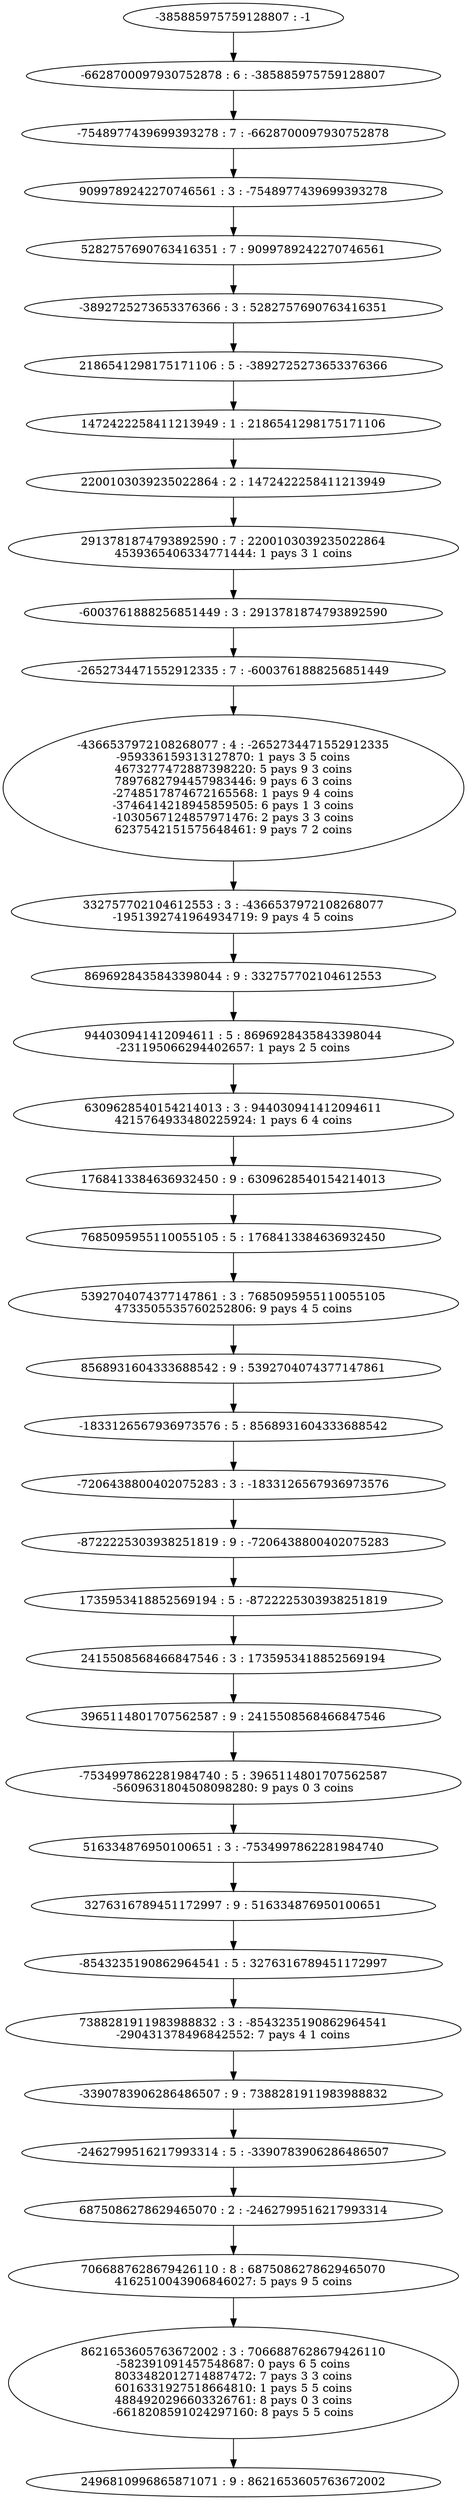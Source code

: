 digraph "plots_10_0.9_0.4_1000000.0_6000.0_2880000.0/tree_2.dot" {
	0 [label="-385885975759128807 : -1"]
	1 [label="-6628700097930752878 : 6 : -385885975759128807
"]
	2 [label="-7548977439699393278 : 7 : -6628700097930752878
"]
	3 [label="9099789242270746561 : 3 : -7548977439699393278
"]
	4 [label="5282757690763416351 : 7 : 9099789242270746561
"]
	5 [label="-3892725273653376366 : 3 : 5282757690763416351
"]
	6 [label="2186541298175171106 : 5 : -3892725273653376366
"]
	7 [label="1472422258411213949 : 1 : 2186541298175171106
"]
	8 [label="2200103039235022864 : 2 : 1472422258411213949
"]
	9 [label="2913781874793892590 : 7 : 2200103039235022864
4539365406334771444: 1 pays 3 1 coins
"]
	10 [label="-6003761888256851449 : 3 : 2913781874793892590
"]
	11 [label="-2652734471552912335 : 7 : -6003761888256851449
"]
	12 [label="-4366537972108268077 : 4 : -2652734471552912335
-959336159313127870: 1 pays 3 5 coins
4673277472887398220: 5 pays 9 3 coins
7897682794457983446: 9 pays 6 3 coins
-2748517874672165568: 1 pays 9 4 coins
-3746414218945859505: 6 pays 1 3 coins
-1030567124857971476: 2 pays 3 3 coins
6237542151575648461: 9 pays 7 2 coins
"]
	13 [label="332757702104612553 : 3 : -4366537972108268077
-1951392741964934719: 9 pays 4 5 coins
"]
	14 [label="8696928435843398044 : 9 : 332757702104612553
"]
	15 [label="944030941412094611 : 5 : 8696928435843398044
-231195066294402657: 1 pays 2 5 coins
"]
	16 [label="6309628540154214013 : 3 : 944030941412094611
4215764933480225924: 1 pays 6 4 coins
"]
	17 [label="1768413384636932450 : 9 : 6309628540154214013
"]
	18 [label="7685095955110055105 : 5 : 1768413384636932450
"]
	19 [label="5392704074377147861 : 3 : 7685095955110055105
4733505535760252806: 9 pays 4 5 coins
"]
	20 [label="8568931604333688542 : 9 : 5392704074377147861
"]
	21 [label="-1833126567936973576 : 5 : 8568931604333688542
"]
	22 [label="-7206438800402075283 : 3 : -1833126567936973576
"]
	23 [label="-8722225303938251819 : 9 : -7206438800402075283
"]
	24 [label="1735953418852569194 : 5 : -8722225303938251819
"]
	25 [label="2415508568466847546 : 3 : 1735953418852569194
"]
	26 [label="3965114801707562587 : 9 : 2415508568466847546
"]
	27 [label="-7534997862281984740 : 5 : 3965114801707562587
-5609631804508098280: 9 pays 0 3 coins
"]
	28 [label="516334876950100651 : 3 : -7534997862281984740
"]
	29 [label="3276316789451172997 : 9 : 516334876950100651
"]
	30 [label="-8543235190862964541 : 5 : 3276316789451172997
"]
	31 [label="7388281911983988832 : 3 : -8543235190862964541
-290431378496842552: 7 pays 4 1 coins
"]
	32 [label="-3390783906286486507 : 9 : 7388281911983988832
"]
	33 [label="-2462799516217993314 : 5 : -3390783906286486507
"]
	34 [label="6875086278629465070 : 2 : -2462799516217993314
"]
	35 [label="7066887628679426110 : 8 : 6875086278629465070
4162510043906846027: 5 pays 9 5 coins
"]
	36 [label="8621653605763672002 : 3 : 7066887628679426110
-582391091457548687: 0 pays 6 5 coins
8033482012714887472: 7 pays 3 3 coins
6016331927518664810: 1 pays 5 5 coins
4884920296603326761: 8 pays 0 3 coins
-6618208591024297160: 8 pays 5 5 coins
"]
	37 [label="2496810996865871071 : 9 : 8621653605763672002
"]
	0 -> 1
	1 -> 2
	2 -> 3
	3 -> 4
	4 -> 5
	5 -> 6
	6 -> 7
	7 -> 8
	8 -> 9
	9 -> 10
	10 -> 11
	11 -> 12
	12 -> 13
	13 -> 14
	14 -> 15
	15 -> 16
	16 -> 17
	17 -> 18
	18 -> 19
	19 -> 20
	20 -> 21
	21 -> 22
	22 -> 23
	23 -> 24
	24 -> 25
	25 -> 26
	26 -> 27
	27 -> 28
	28 -> 29
	29 -> 30
	30 -> 31
	31 -> 32
	32 -> 33
	33 -> 34
	34 -> 35
	35 -> 36
	36 -> 37
}
